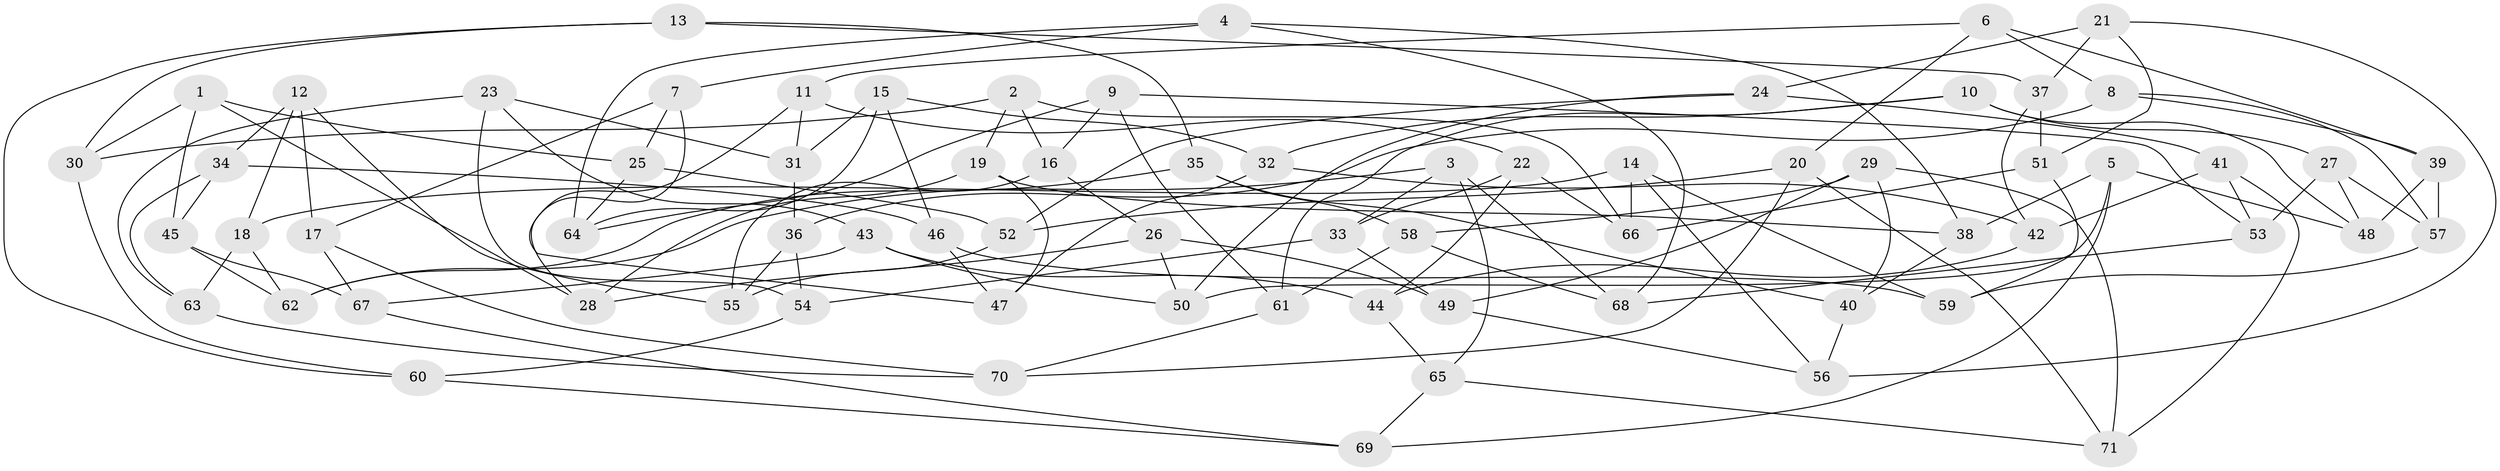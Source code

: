 // Generated by graph-tools (version 1.1) at 2025/16/03/09/25 04:16:39]
// undirected, 71 vertices, 142 edges
graph export_dot {
graph [start="1"]
  node [color=gray90,style=filled];
  1;
  2;
  3;
  4;
  5;
  6;
  7;
  8;
  9;
  10;
  11;
  12;
  13;
  14;
  15;
  16;
  17;
  18;
  19;
  20;
  21;
  22;
  23;
  24;
  25;
  26;
  27;
  28;
  29;
  30;
  31;
  32;
  33;
  34;
  35;
  36;
  37;
  38;
  39;
  40;
  41;
  42;
  43;
  44;
  45;
  46;
  47;
  48;
  49;
  50;
  51;
  52;
  53;
  54;
  55;
  56;
  57;
  58;
  59;
  60;
  61;
  62;
  63;
  64;
  65;
  66;
  67;
  68;
  69;
  70;
  71;
  1 -- 25;
  1 -- 30;
  1 -- 28;
  1 -- 45;
  2 -- 30;
  2 -- 19;
  2 -- 16;
  2 -- 66;
  3 -- 62;
  3 -- 68;
  3 -- 65;
  3 -- 33;
  4 -- 38;
  4 -- 7;
  4 -- 64;
  4 -- 68;
  5 -- 69;
  5 -- 48;
  5 -- 38;
  5 -- 50;
  6 -- 8;
  6 -- 20;
  6 -- 39;
  6 -- 11;
  7 -- 25;
  7 -- 17;
  7 -- 47;
  8 -- 57;
  8 -- 39;
  8 -- 36;
  9 -- 61;
  9 -- 53;
  9 -- 64;
  9 -- 16;
  10 -- 48;
  10 -- 61;
  10 -- 27;
  10 -- 32;
  11 -- 28;
  11 -- 31;
  11 -- 22;
  12 -- 17;
  12 -- 18;
  12 -- 55;
  12 -- 34;
  13 -- 37;
  13 -- 60;
  13 -- 35;
  13 -- 30;
  14 -- 66;
  14 -- 59;
  14 -- 18;
  14 -- 56;
  15 -- 64;
  15 -- 32;
  15 -- 46;
  15 -- 31;
  16 -- 26;
  16 -- 55;
  17 -- 70;
  17 -- 67;
  18 -- 62;
  18 -- 63;
  19 -- 28;
  19 -- 47;
  19 -- 38;
  20 -- 52;
  20 -- 70;
  20 -- 71;
  21 -- 24;
  21 -- 37;
  21 -- 51;
  21 -- 56;
  22 -- 66;
  22 -- 33;
  22 -- 44;
  23 -- 43;
  23 -- 63;
  23 -- 54;
  23 -- 31;
  24 -- 41;
  24 -- 52;
  24 -- 50;
  25 -- 64;
  25 -- 52;
  26 -- 50;
  26 -- 28;
  26 -- 49;
  27 -- 57;
  27 -- 48;
  27 -- 53;
  29 -- 40;
  29 -- 71;
  29 -- 49;
  29 -- 58;
  30 -- 60;
  31 -- 36;
  32 -- 47;
  32 -- 42;
  33 -- 49;
  33 -- 54;
  34 -- 45;
  34 -- 46;
  34 -- 63;
  35 -- 62;
  35 -- 40;
  35 -- 58;
  36 -- 55;
  36 -- 54;
  37 -- 51;
  37 -- 42;
  38 -- 40;
  39 -- 48;
  39 -- 57;
  40 -- 56;
  41 -- 53;
  41 -- 71;
  41 -- 42;
  42 -- 44;
  43 -- 50;
  43 -- 44;
  43 -- 67;
  44 -- 65;
  45 -- 62;
  45 -- 67;
  46 -- 47;
  46 -- 59;
  49 -- 56;
  51 -- 66;
  51 -- 59;
  52 -- 55;
  53 -- 68;
  54 -- 60;
  57 -- 59;
  58 -- 68;
  58 -- 61;
  60 -- 69;
  61 -- 70;
  63 -- 70;
  65 -- 69;
  65 -- 71;
  67 -- 69;
}
